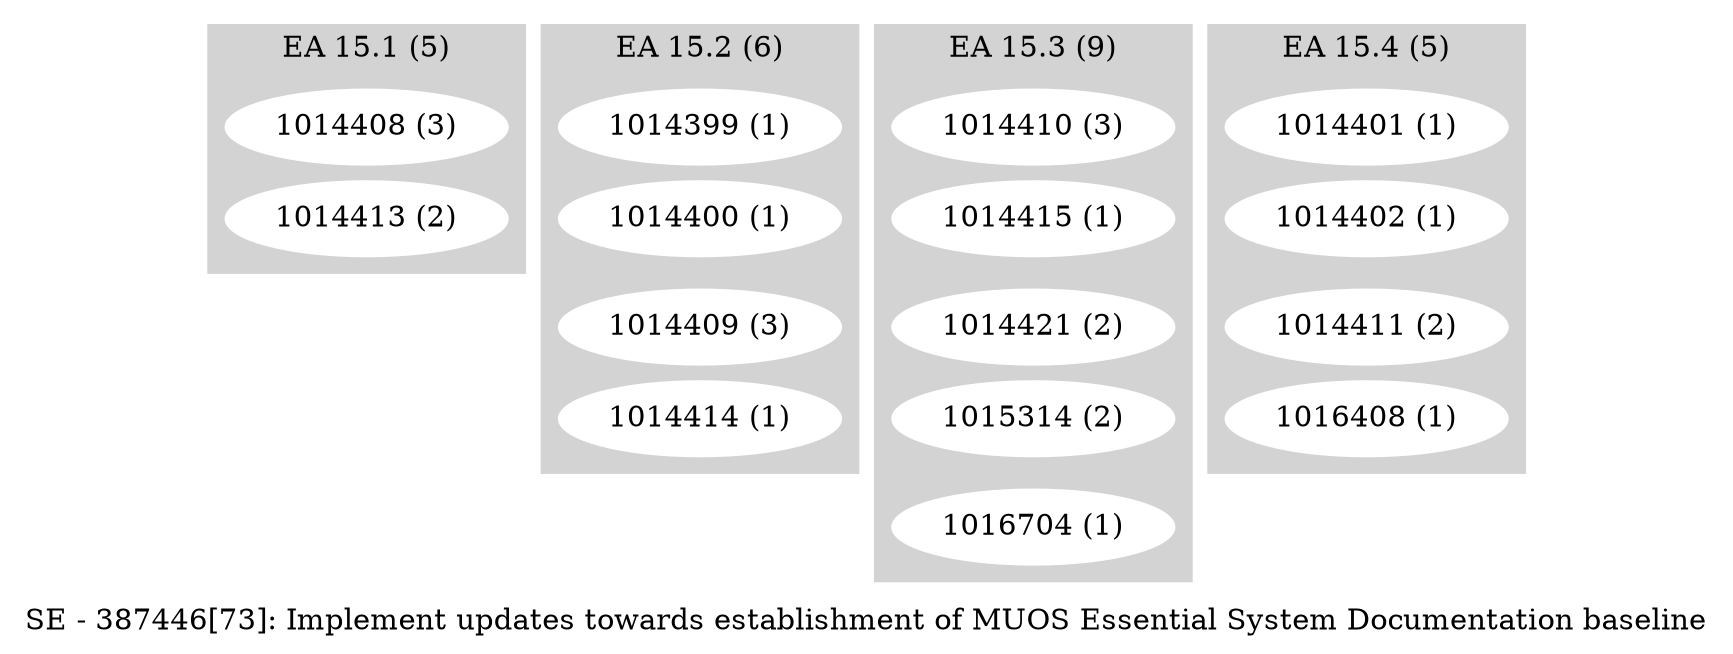 digraph G {
    label = "SE - 387446[73]: Implement updates towards establishment of MUOS Essential System Documentation baseline";
    ranksep = .1
    subgraph cluster_1 {
        style=filled;
        color=lightgrey;
        node [style=filled,color=white];
        "1014408 (3)" ->       
        "1014413 (2)"
        [style=invis];
        label = "EA 15.1 (5)";
    }
    subgraph cluster_2 {
        style=filled;
        color=lightgrey;
        node [style=filled,color=white];
        "1014399 (1)" ->       
        "1014400 (1)" ->       
        "1014409 (3)" ->       
        "1014414 (1)"
        [style=invis];
        label = "EA 15.2 (6)";
    }
    subgraph cluster_3 {
        style=filled;
        color=lightgrey;
        node [style=filled,color=white];
        "1014410 (3)" ->       
        "1014415 (1)" ->       
        "1014421 (2)" ->       
        "1015314 (2)" ->       
        "1016704 (1)"
        [style=invis];
        label = "EA 15.3 (9)";
    }
    subgraph cluster_4 {
        style=filled;
        color=lightgrey;
        node [style=filled,color=white];
        "1014401 (1)" ->       
        "1014402 (1)" ->       
        "1014411 (2)" ->       
        "1016408 (1)"
        [style=invis];
        label = "EA 15.4 (5)";
    }
}
